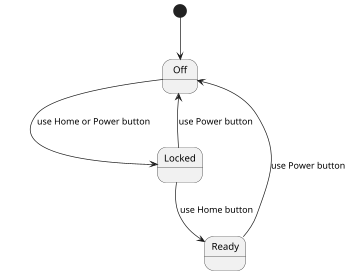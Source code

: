 @startuml
'https://plantuml.com/state-diagram

scale 350 width

[*] --> Off
Off --> Locked : use Home or Power button
Locked --> Ready : use Home button
Locked --> Off : use Power button
Ready --> Off : use Power button

@enduml
